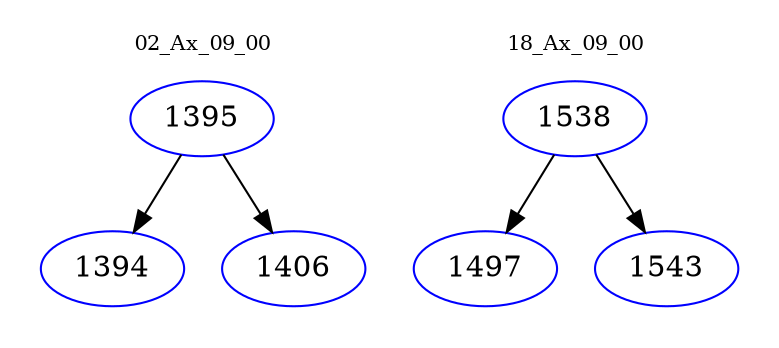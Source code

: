 digraph{
subgraph cluster_0 {
color = white
label = "02_Ax_09_00";
fontsize=10;
T0_1395 [label="1395", color="blue"]
T0_1395 -> T0_1394 [color="black"]
T0_1394 [label="1394", color="blue"]
T0_1395 -> T0_1406 [color="black"]
T0_1406 [label="1406", color="blue"]
}
subgraph cluster_1 {
color = white
label = "18_Ax_09_00";
fontsize=10;
T1_1538 [label="1538", color="blue"]
T1_1538 -> T1_1497 [color="black"]
T1_1497 [label="1497", color="blue"]
T1_1538 -> T1_1543 [color="black"]
T1_1543 [label="1543", color="blue"]
}
}
